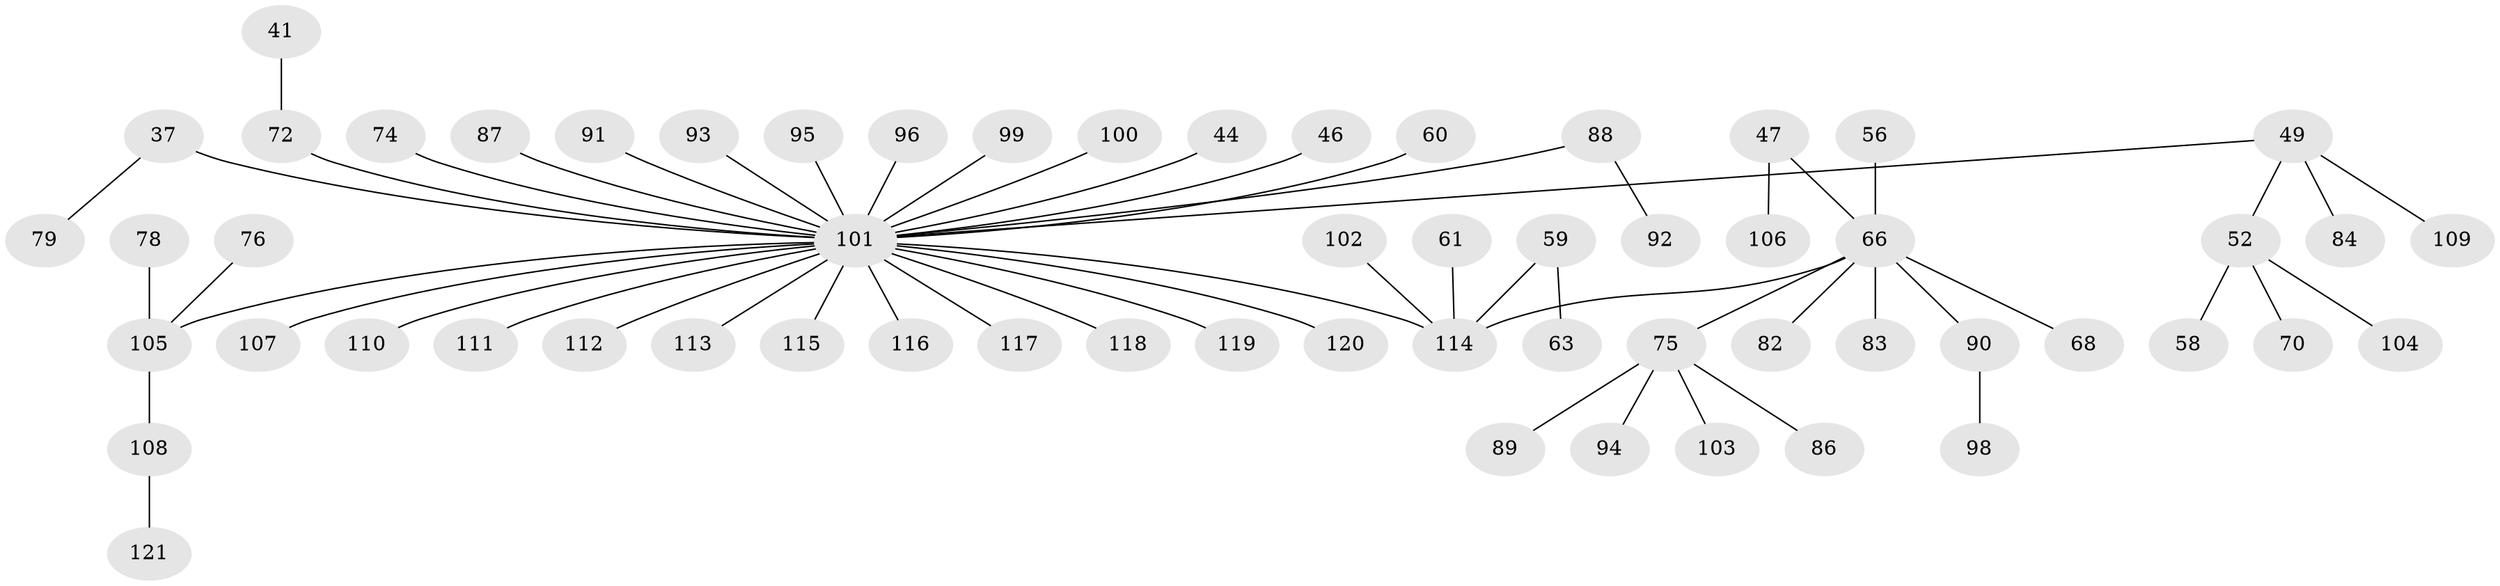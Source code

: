 // original degree distribution, {2: 0.15702479338842976, 8: 0.008264462809917356, 7: 0.008264462809917356, 6: 0.024793388429752067, 5: 0.01652892561983471, 4: 0.049586776859504134, 3: 0.19008264462809918, 1: 0.5454545454545454}
// Generated by graph-tools (version 1.1) at 2025/55/03/04/25 21:55:36]
// undirected, 60 vertices, 59 edges
graph export_dot {
graph [start="1"]
  node [color=gray90,style=filled];
  37 [super="+24"];
  41;
  44;
  46;
  47;
  49 [super="+14+32"];
  52 [super="+48"];
  56;
  58;
  59 [super="+51"];
  60;
  61;
  63;
  66 [super="+16+42+28+45+43+65+26+36"];
  68;
  70;
  72 [super="+9+10+20"];
  74;
  75 [super="+73"];
  76;
  78;
  79;
  82;
  83;
  84;
  86;
  87;
  88;
  89;
  90;
  91;
  92;
  93;
  94;
  95;
  96;
  98;
  99;
  100;
  101 [super="+81+85+22+40+54+71+64+67+34+97"];
  102;
  103;
  104;
  105 [super="+69+35+55"];
  106;
  107;
  108;
  109;
  110;
  111;
  112;
  113;
  114 [super="+5+39+57+29+80"];
  115;
  116;
  117;
  118;
  119;
  120;
  121;
  37 -- 79;
  37 -- 101;
  41 -- 72;
  44 -- 101;
  46 -- 101;
  47 -- 106;
  47 -- 66;
  49 -- 84;
  49 -- 109;
  49 -- 52;
  49 -- 101;
  52 -- 70;
  52 -- 104;
  52 -- 58;
  56 -- 66;
  59 -- 114;
  59 -- 63;
  60 -- 101;
  61 -- 114;
  66 -- 90;
  66 -- 114;
  66 -- 83;
  66 -- 68;
  66 -- 82;
  66 -- 75;
  72 -- 101;
  74 -- 101;
  75 -- 86;
  75 -- 94;
  75 -- 89;
  75 -- 103;
  76 -- 105;
  78 -- 105;
  87 -- 101;
  88 -- 92;
  88 -- 101;
  90 -- 98;
  91 -- 101;
  93 -- 101;
  95 -- 101;
  96 -- 101;
  99 -- 101;
  100 -- 101;
  101 -- 110;
  101 -- 111;
  101 -- 115;
  101 -- 120;
  101 -- 119;
  101 -- 118;
  101 -- 105;
  101 -- 107;
  101 -- 112;
  101 -- 113;
  101 -- 114;
  101 -- 116;
  101 -- 117;
  102 -- 114;
  105 -- 108;
  108 -- 121;
}
